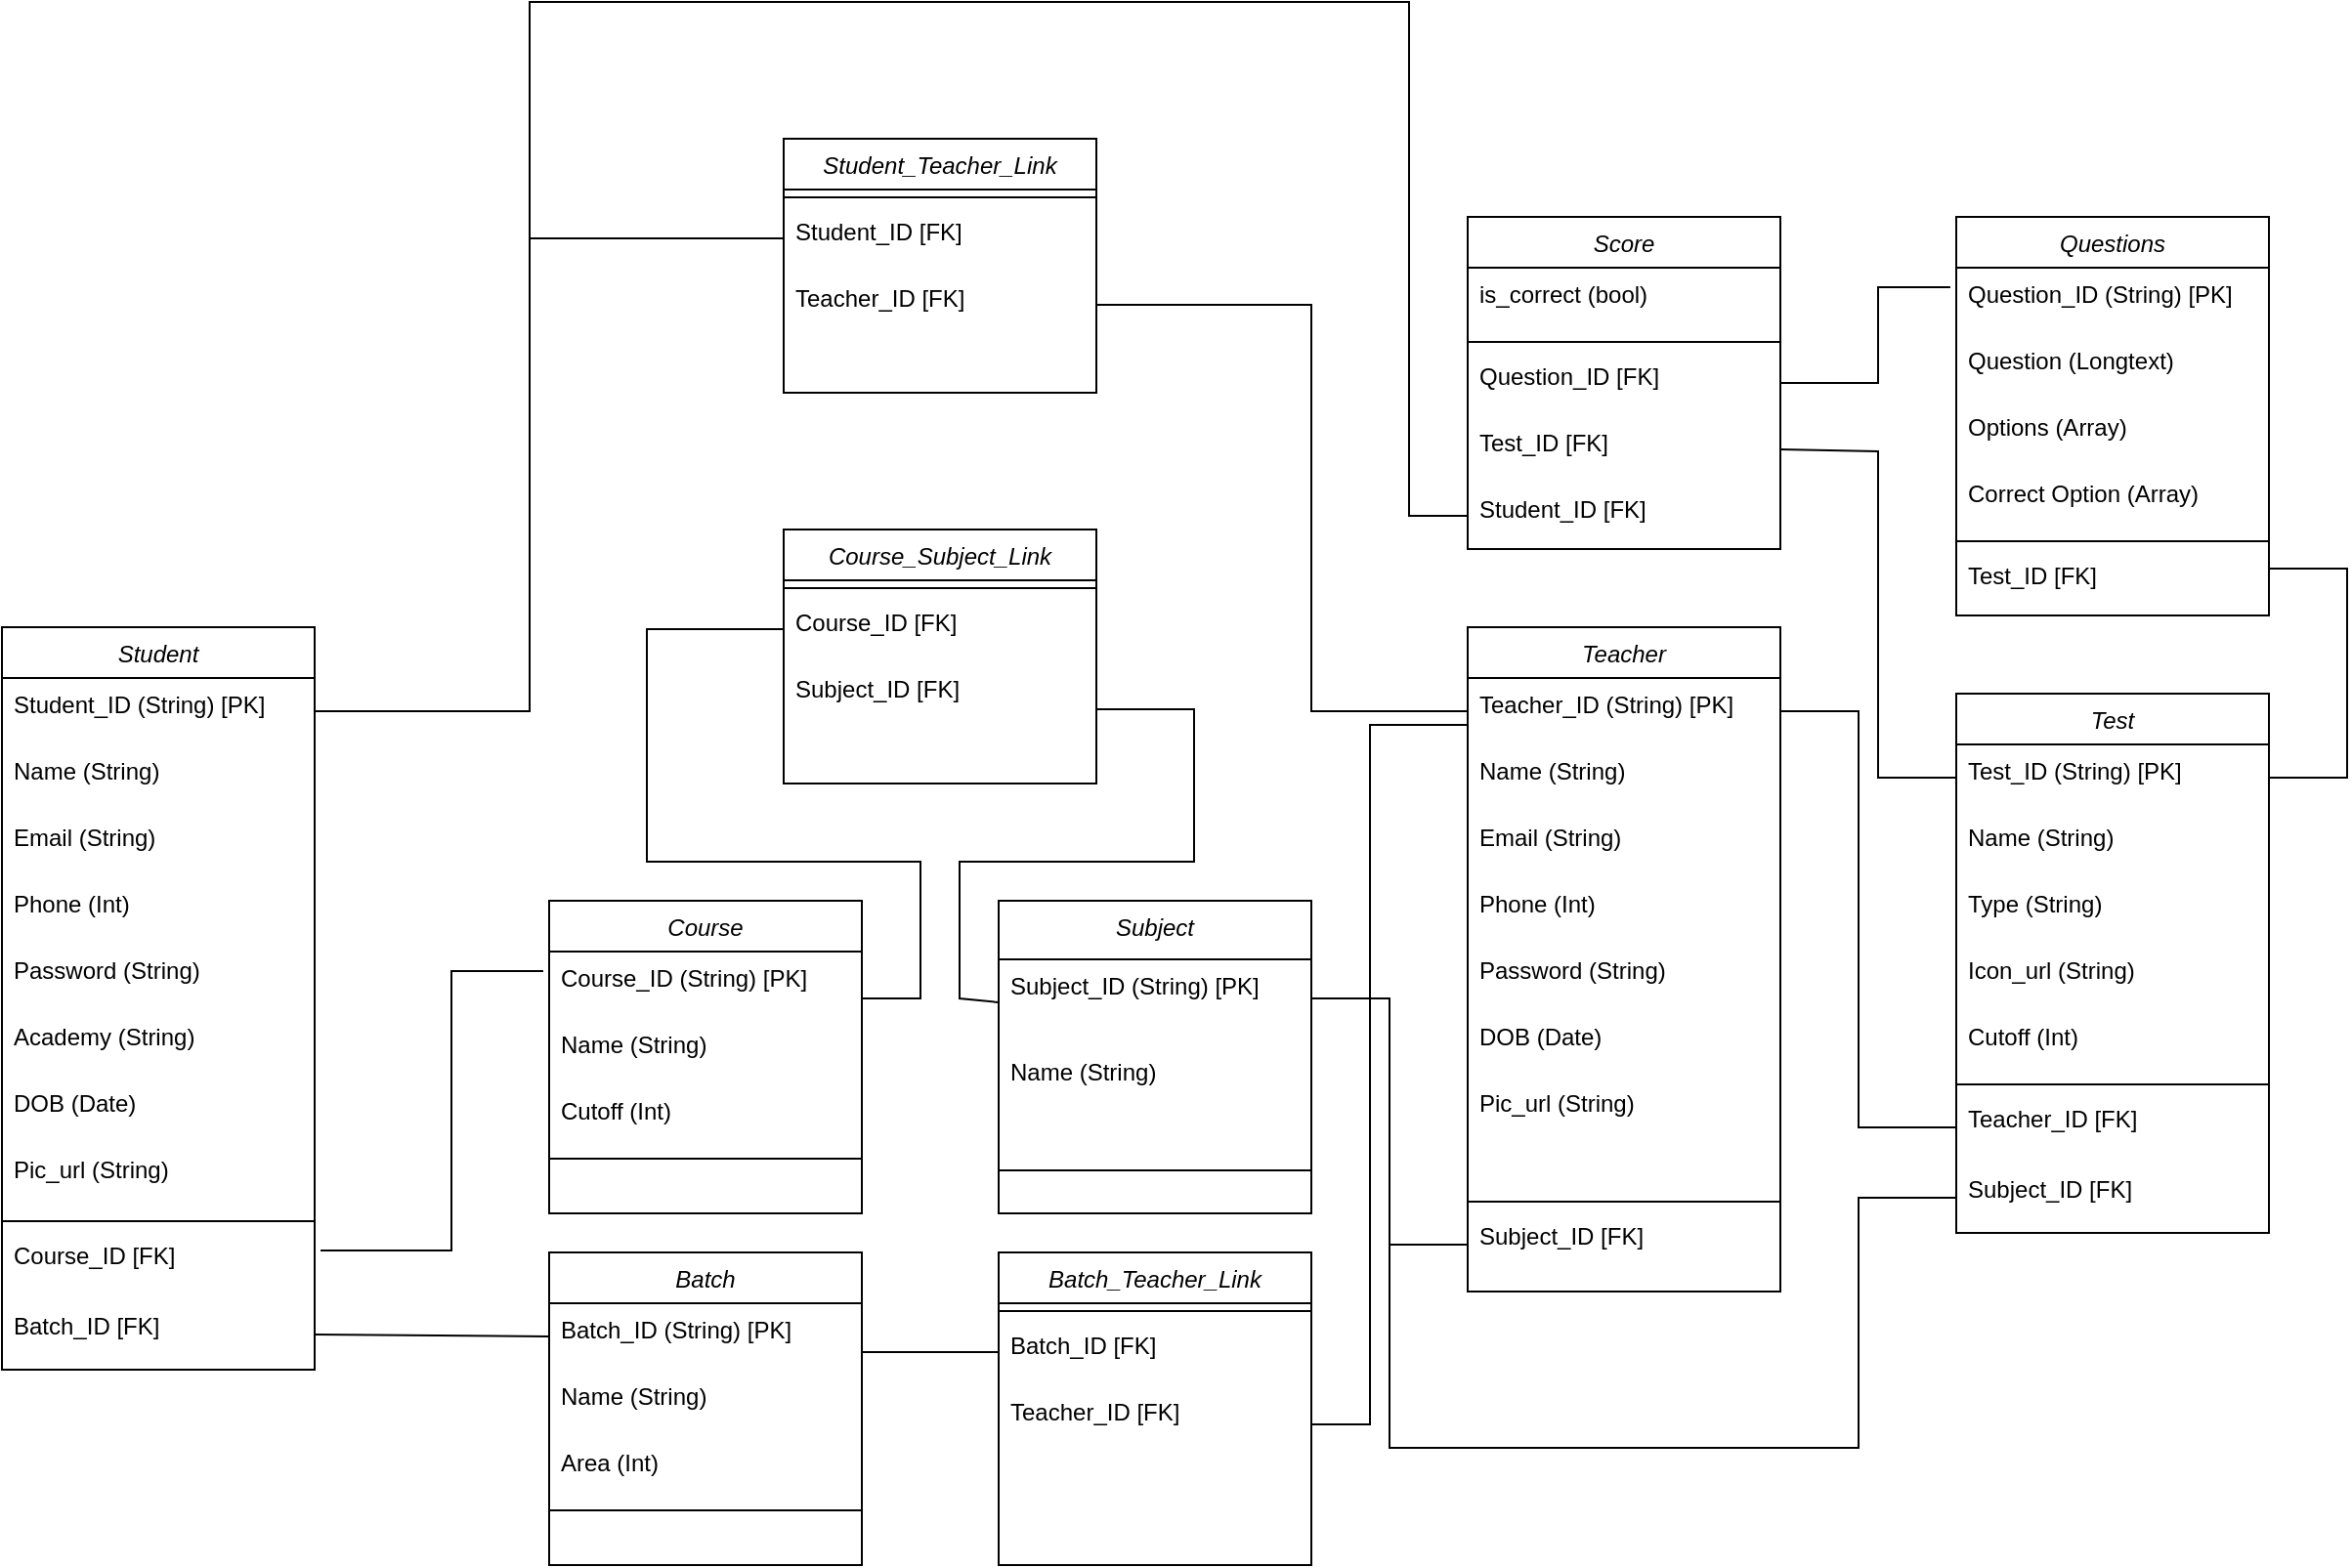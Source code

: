 <mxfile version="21.6.2" type="github">
  <diagram id="C5RBs43oDa-KdzZeNtuy" name="Page-1">
    <mxGraphModel dx="1434" dy="1925" grid="1" gridSize="10" guides="1" tooltips="1" connect="1" arrows="1" fold="1" page="1" pageScale="1" pageWidth="827" pageHeight="1169" math="0" shadow="0">
      <root>
        <mxCell id="WIyWlLk6GJQsqaUBKTNV-0" />
        <mxCell id="WIyWlLk6GJQsqaUBKTNV-1" parent="WIyWlLk6GJQsqaUBKTNV-0" />
        <mxCell id="zkfFHV4jXpPFQw0GAbJ--0" value="Student" style="swimlane;fontStyle=2;align=center;verticalAlign=top;childLayout=stackLayout;horizontal=1;startSize=26;horizontalStack=0;resizeParent=1;resizeLast=0;collapsible=1;marginBottom=0;rounded=0;shadow=0;strokeWidth=1;" parent="WIyWlLk6GJQsqaUBKTNV-1" vertex="1">
          <mxGeometry x="150" y="180" width="160" height="380" as="geometry">
            <mxRectangle x="230" y="140" width="160" height="26" as="alternateBounds" />
          </mxGeometry>
        </mxCell>
        <mxCell id="zkfFHV4jXpPFQw0GAbJ--1" value="Student_ID (String) [PK]" style="text;align=left;verticalAlign=top;spacingLeft=4;spacingRight=4;overflow=hidden;rotatable=0;points=[[0,0.5],[1,0.5]];portConstraint=eastwest;" parent="zkfFHV4jXpPFQw0GAbJ--0" vertex="1">
          <mxGeometry y="26" width="160" height="34" as="geometry" />
        </mxCell>
        <mxCell id="s6YVKnKiuJJ5v3a9nYMT-5" value="Name (String) " style="text;align=left;verticalAlign=top;spacingLeft=4;spacingRight=4;overflow=hidden;rotatable=0;points=[[0,0.5],[1,0.5]];portConstraint=eastwest;" vertex="1" parent="zkfFHV4jXpPFQw0GAbJ--0">
          <mxGeometry y="60" width="160" height="34" as="geometry" />
        </mxCell>
        <mxCell id="s6YVKnKiuJJ5v3a9nYMT-7" value="Email (String) " style="text;align=left;verticalAlign=top;spacingLeft=4;spacingRight=4;overflow=hidden;rotatable=0;points=[[0,0.5],[1,0.5]];portConstraint=eastwest;" vertex="1" parent="zkfFHV4jXpPFQw0GAbJ--0">
          <mxGeometry y="94" width="160" height="34" as="geometry" />
        </mxCell>
        <mxCell id="s6YVKnKiuJJ5v3a9nYMT-9" value="Phone (Int)" style="text;align=left;verticalAlign=top;spacingLeft=4;spacingRight=4;overflow=hidden;rotatable=0;points=[[0,0.5],[1,0.5]];portConstraint=eastwest;" vertex="1" parent="zkfFHV4jXpPFQw0GAbJ--0">
          <mxGeometry y="128" width="160" height="34" as="geometry" />
        </mxCell>
        <mxCell id="s6YVKnKiuJJ5v3a9nYMT-10" value="Password (String)" style="text;align=left;verticalAlign=top;spacingLeft=4;spacingRight=4;overflow=hidden;rotatable=0;points=[[0,0.5],[1,0.5]];portConstraint=eastwest;" vertex="1" parent="zkfFHV4jXpPFQw0GAbJ--0">
          <mxGeometry y="162" width="160" height="34" as="geometry" />
        </mxCell>
        <mxCell id="s6YVKnKiuJJ5v3a9nYMT-8" value="Academy (String) " style="text;align=left;verticalAlign=top;spacingLeft=4;spacingRight=4;overflow=hidden;rotatable=0;points=[[0,0.5],[1,0.5]];portConstraint=eastwest;" vertex="1" parent="zkfFHV4jXpPFQw0GAbJ--0">
          <mxGeometry y="196" width="160" height="34" as="geometry" />
        </mxCell>
        <mxCell id="s6YVKnKiuJJ5v3a9nYMT-6" value="DOB (Date)" style="text;align=left;verticalAlign=top;spacingLeft=4;spacingRight=4;overflow=hidden;rotatable=0;points=[[0,0.5],[1,0.5]];portConstraint=eastwest;" vertex="1" parent="zkfFHV4jXpPFQw0GAbJ--0">
          <mxGeometry y="230" width="160" height="34" as="geometry" />
        </mxCell>
        <mxCell id="s6YVKnKiuJJ5v3a9nYMT-3" value="Pic_url (String) " style="text;align=left;verticalAlign=top;spacingLeft=4;spacingRight=4;overflow=hidden;rotatable=0;points=[[0,0.5],[1,0.5]];portConstraint=eastwest;" vertex="1" parent="zkfFHV4jXpPFQw0GAbJ--0">
          <mxGeometry y="264" width="160" height="36" as="geometry" />
        </mxCell>
        <mxCell id="zkfFHV4jXpPFQw0GAbJ--4" value="" style="line;html=1;strokeWidth=1;align=left;verticalAlign=middle;spacingTop=-1;spacingLeft=3;spacingRight=3;rotatable=0;labelPosition=right;points=[];portConstraint=eastwest;" parent="zkfFHV4jXpPFQw0GAbJ--0" vertex="1">
          <mxGeometry y="300" width="160" height="8" as="geometry" />
        </mxCell>
        <mxCell id="s6YVKnKiuJJ5v3a9nYMT-11" value="Course_ID [FK]" style="text;align=left;verticalAlign=top;spacingLeft=4;spacingRight=4;overflow=hidden;rotatable=0;points=[[0,0.5],[1,0.5]];portConstraint=eastwest;" vertex="1" parent="zkfFHV4jXpPFQw0GAbJ--0">
          <mxGeometry y="308" width="160" height="36" as="geometry" />
        </mxCell>
        <mxCell id="s6YVKnKiuJJ5v3a9nYMT-12" value="Batch_ID [FK]" style="text;align=left;verticalAlign=top;spacingLeft=4;spacingRight=4;overflow=hidden;rotatable=0;points=[[0,0.5],[1,0.5]];portConstraint=eastwest;" vertex="1" parent="zkfFHV4jXpPFQw0GAbJ--0">
          <mxGeometry y="344" width="160" height="36" as="geometry" />
        </mxCell>
        <mxCell id="s6YVKnKiuJJ5v3a9nYMT-13" value="Course" style="swimlane;fontStyle=2;align=center;verticalAlign=top;childLayout=stackLayout;horizontal=1;startSize=26;horizontalStack=0;resizeParent=1;resizeLast=0;collapsible=1;marginBottom=0;rounded=0;shadow=0;strokeWidth=1;" vertex="1" parent="WIyWlLk6GJQsqaUBKTNV-1">
          <mxGeometry x="430" y="320" width="160" height="160" as="geometry">
            <mxRectangle x="230" y="140" width="160" height="26" as="alternateBounds" />
          </mxGeometry>
        </mxCell>
        <mxCell id="s6YVKnKiuJJ5v3a9nYMT-14" value="Course_ID (String) [PK]" style="text;align=left;verticalAlign=top;spacingLeft=4;spacingRight=4;overflow=hidden;rotatable=0;points=[[0,0.5],[1,0.5]];portConstraint=eastwest;" vertex="1" parent="s6YVKnKiuJJ5v3a9nYMT-13">
          <mxGeometry y="26" width="160" height="34" as="geometry" />
        </mxCell>
        <mxCell id="s6YVKnKiuJJ5v3a9nYMT-15" value="Name (String) " style="text;align=left;verticalAlign=top;spacingLeft=4;spacingRight=4;overflow=hidden;rotatable=0;points=[[0,0.5],[1,0.5]];portConstraint=eastwest;" vertex="1" parent="s6YVKnKiuJJ5v3a9nYMT-13">
          <mxGeometry y="60" width="160" height="34" as="geometry" />
        </mxCell>
        <mxCell id="s6YVKnKiuJJ5v3a9nYMT-16" value="Cutoff (Int)" style="text;align=left;verticalAlign=top;spacingLeft=4;spacingRight=4;overflow=hidden;rotatable=0;points=[[0,0.5],[1,0.5]];portConstraint=eastwest;" vertex="1" parent="s6YVKnKiuJJ5v3a9nYMT-13">
          <mxGeometry y="94" width="160" height="34" as="geometry" />
        </mxCell>
        <mxCell id="s6YVKnKiuJJ5v3a9nYMT-22" value="" style="line;html=1;strokeWidth=1;align=left;verticalAlign=middle;spacingTop=-1;spacingLeft=3;spacingRight=3;rotatable=0;labelPosition=right;points=[];portConstraint=eastwest;" vertex="1" parent="s6YVKnKiuJJ5v3a9nYMT-13">
          <mxGeometry y="128" width="160" height="8" as="geometry" />
        </mxCell>
        <mxCell id="s6YVKnKiuJJ5v3a9nYMT-26" value="" style="endArrow=none;html=1;rounded=0;exitX=1.019;exitY=0.306;exitDx=0;exitDy=0;exitPerimeter=0;entryX=-0.019;entryY=0.294;entryDx=0;entryDy=0;entryPerimeter=0;" edge="1" parent="WIyWlLk6GJQsqaUBKTNV-1" source="s6YVKnKiuJJ5v3a9nYMT-11" target="s6YVKnKiuJJ5v3a9nYMT-14">
          <mxGeometry width="50" height="50" relative="1" as="geometry">
            <mxPoint x="520" y="240" as="sourcePoint" />
            <mxPoint x="580" y="190" as="targetPoint" />
            <Array as="points">
              <mxPoint x="380" y="499" />
              <mxPoint x="380" y="356" />
            </Array>
          </mxGeometry>
        </mxCell>
        <mxCell id="s6YVKnKiuJJ5v3a9nYMT-27" value="Batch" style="swimlane;fontStyle=2;align=center;verticalAlign=top;childLayout=stackLayout;horizontal=1;startSize=26;horizontalStack=0;resizeParent=1;resizeLast=0;collapsible=1;marginBottom=0;rounded=0;shadow=0;strokeWidth=1;" vertex="1" parent="WIyWlLk6GJQsqaUBKTNV-1">
          <mxGeometry x="430" y="500" width="160" height="160" as="geometry">
            <mxRectangle x="230" y="140" width="160" height="26" as="alternateBounds" />
          </mxGeometry>
        </mxCell>
        <mxCell id="s6YVKnKiuJJ5v3a9nYMT-28" value="Batch_ID (String) [PK]" style="text;align=left;verticalAlign=top;spacingLeft=4;spacingRight=4;overflow=hidden;rotatable=0;points=[[0,0.5],[1,0.5]];portConstraint=eastwest;" vertex="1" parent="s6YVKnKiuJJ5v3a9nYMT-27">
          <mxGeometry y="26" width="160" height="34" as="geometry" />
        </mxCell>
        <mxCell id="s6YVKnKiuJJ5v3a9nYMT-29" value="Name (String) " style="text;align=left;verticalAlign=top;spacingLeft=4;spacingRight=4;overflow=hidden;rotatable=0;points=[[0,0.5],[1,0.5]];portConstraint=eastwest;" vertex="1" parent="s6YVKnKiuJJ5v3a9nYMT-27">
          <mxGeometry y="60" width="160" height="34" as="geometry" />
        </mxCell>
        <mxCell id="s6YVKnKiuJJ5v3a9nYMT-30" value="Area (Int)" style="text;align=left;verticalAlign=top;spacingLeft=4;spacingRight=4;overflow=hidden;rotatable=0;points=[[0,0.5],[1,0.5]];portConstraint=eastwest;" vertex="1" parent="s6YVKnKiuJJ5v3a9nYMT-27">
          <mxGeometry y="94" width="160" height="34" as="geometry" />
        </mxCell>
        <mxCell id="s6YVKnKiuJJ5v3a9nYMT-31" value="" style="line;html=1;strokeWidth=1;align=left;verticalAlign=middle;spacingTop=-1;spacingLeft=3;spacingRight=3;rotatable=0;labelPosition=right;points=[];portConstraint=eastwest;" vertex="1" parent="s6YVKnKiuJJ5v3a9nYMT-27">
          <mxGeometry y="128" width="160" height="8" as="geometry" />
        </mxCell>
        <mxCell id="s6YVKnKiuJJ5v3a9nYMT-34" value="Subject" style="swimlane;fontStyle=2;align=center;verticalAlign=top;childLayout=stackLayout;horizontal=1;startSize=30;horizontalStack=0;resizeParent=1;resizeLast=0;collapsible=1;marginBottom=0;rounded=0;shadow=0;strokeWidth=1;" vertex="1" parent="WIyWlLk6GJQsqaUBKTNV-1">
          <mxGeometry x="660" y="320" width="160" height="160" as="geometry">
            <mxRectangle x="230" y="140" width="160" height="26" as="alternateBounds" />
          </mxGeometry>
        </mxCell>
        <mxCell id="s6YVKnKiuJJ5v3a9nYMT-35" value="Subject_ID (String) [PK]" style="text;align=left;verticalAlign=top;spacingLeft=4;spacingRight=4;overflow=hidden;rotatable=0;points=[[0,0.5],[1,0.5]];portConstraint=eastwest;" vertex="1" parent="s6YVKnKiuJJ5v3a9nYMT-34">
          <mxGeometry y="30" width="160" height="44" as="geometry" />
        </mxCell>
        <mxCell id="s6YVKnKiuJJ5v3a9nYMT-36" value="Name (String) " style="text;align=left;verticalAlign=top;spacingLeft=4;spacingRight=4;overflow=hidden;rotatable=0;points=[[0,0.5],[1,0.5]];portConstraint=eastwest;" vertex="1" parent="s6YVKnKiuJJ5v3a9nYMT-34">
          <mxGeometry y="74" width="160" height="60" as="geometry" />
        </mxCell>
        <mxCell id="s6YVKnKiuJJ5v3a9nYMT-38" value="" style="line;html=1;strokeWidth=1;align=left;verticalAlign=middle;spacingTop=-1;spacingLeft=3;spacingRight=3;rotatable=0;labelPosition=right;points=[];portConstraint=eastwest;" vertex="1" parent="s6YVKnKiuJJ5v3a9nYMT-34">
          <mxGeometry y="134" width="160" height="8" as="geometry" />
        </mxCell>
        <mxCell id="s6YVKnKiuJJ5v3a9nYMT-42" value="Course_Subject_Link" style="swimlane;fontStyle=2;align=center;verticalAlign=top;childLayout=stackLayout;horizontal=1;startSize=26;horizontalStack=0;resizeParent=1;resizeLast=0;collapsible=1;marginBottom=0;rounded=0;shadow=0;strokeWidth=1;" vertex="1" parent="WIyWlLk6GJQsqaUBKTNV-1">
          <mxGeometry x="550" y="130" width="160" height="130" as="geometry">
            <mxRectangle x="230" y="140" width="160" height="26" as="alternateBounds" />
          </mxGeometry>
        </mxCell>
        <mxCell id="s6YVKnKiuJJ5v3a9nYMT-46" value="" style="line;html=1;strokeWidth=1;align=left;verticalAlign=middle;spacingTop=-1;spacingLeft=3;spacingRight=3;rotatable=0;labelPosition=right;points=[];portConstraint=eastwest;" vertex="1" parent="s6YVKnKiuJJ5v3a9nYMT-42">
          <mxGeometry y="26" width="160" height="8" as="geometry" />
        </mxCell>
        <mxCell id="s6YVKnKiuJJ5v3a9nYMT-43" value="Course_ID [FK]" style="text;align=left;verticalAlign=top;spacingLeft=4;spacingRight=4;overflow=hidden;rotatable=0;points=[[0,0.5],[1,0.5]];portConstraint=eastwest;" vertex="1" parent="s6YVKnKiuJJ5v3a9nYMT-42">
          <mxGeometry y="34" width="160" height="34" as="geometry" />
        </mxCell>
        <mxCell id="s6YVKnKiuJJ5v3a9nYMT-44" value="Subject_ID [FK]&#xa; " style="text;align=left;verticalAlign=top;spacingLeft=4;spacingRight=4;overflow=hidden;rotatable=0;points=[[0,0.5],[1,0.5]];portConstraint=eastwest;" vertex="1" parent="s6YVKnKiuJJ5v3a9nYMT-42">
          <mxGeometry y="68" width="160" height="34" as="geometry" />
        </mxCell>
        <mxCell id="s6YVKnKiuJJ5v3a9nYMT-47" value="" style="endArrow=none;html=1;rounded=0;exitX=1;exitY=0.706;exitDx=0;exitDy=0;exitPerimeter=0;entryX=0;entryY=0.5;entryDx=0;entryDy=0;" edge="1" parent="WIyWlLk6GJQsqaUBKTNV-1" source="s6YVKnKiuJJ5v3a9nYMT-14" target="s6YVKnKiuJJ5v3a9nYMT-43">
          <mxGeometry width="50" height="50" relative="1" as="geometry">
            <mxPoint x="600" y="383" as="sourcePoint" />
            <mxPoint x="470" y="190" as="targetPoint" />
            <Array as="points">
              <mxPoint x="620" y="370" />
              <mxPoint x="620" y="300" />
              <mxPoint x="480" y="300" />
              <mxPoint x="480" y="181" />
            </Array>
          </mxGeometry>
        </mxCell>
        <mxCell id="s6YVKnKiuJJ5v3a9nYMT-48" value="" style="endArrow=none;html=1;rounded=0;exitX=1;exitY=0.706;exitDx=0;exitDy=0;exitPerimeter=0;entryX=0;entryY=0.5;entryDx=0;entryDy=0;" edge="1" parent="WIyWlLk6GJQsqaUBKTNV-1" source="s6YVKnKiuJJ5v3a9nYMT-44" target="s6YVKnKiuJJ5v3a9nYMT-35">
          <mxGeometry width="50" height="50" relative="1" as="geometry">
            <mxPoint x="595" y="430" as="sourcePoint" />
            <mxPoint x="640" y="378" as="targetPoint" />
            <Array as="points">
              <mxPoint x="760" y="222" />
              <mxPoint x="760" y="300" />
              <mxPoint x="640" y="300" />
              <mxPoint x="640" y="370" />
            </Array>
          </mxGeometry>
        </mxCell>
        <mxCell id="s6YVKnKiuJJ5v3a9nYMT-49" value="Teacher" style="swimlane;fontStyle=2;align=center;verticalAlign=top;childLayout=stackLayout;horizontal=1;startSize=26;horizontalStack=0;resizeParent=1;resizeLast=0;collapsible=1;marginBottom=0;rounded=0;shadow=0;strokeWidth=1;" vertex="1" parent="WIyWlLk6GJQsqaUBKTNV-1">
          <mxGeometry x="900" y="180" width="160" height="340" as="geometry">
            <mxRectangle x="230" y="140" width="160" height="26" as="alternateBounds" />
          </mxGeometry>
        </mxCell>
        <mxCell id="s6YVKnKiuJJ5v3a9nYMT-50" value="Teacher_ID (String) [PK]" style="text;align=left;verticalAlign=top;spacingLeft=4;spacingRight=4;overflow=hidden;rotatable=0;points=[[0,0.5],[1,0.5]];portConstraint=eastwest;" vertex="1" parent="s6YVKnKiuJJ5v3a9nYMT-49">
          <mxGeometry y="26" width="160" height="34" as="geometry" />
        </mxCell>
        <mxCell id="s6YVKnKiuJJ5v3a9nYMT-51" value="Name (String) " style="text;align=left;verticalAlign=top;spacingLeft=4;spacingRight=4;overflow=hidden;rotatable=0;points=[[0,0.5],[1,0.5]];portConstraint=eastwest;" vertex="1" parent="s6YVKnKiuJJ5v3a9nYMT-49">
          <mxGeometry y="60" width="160" height="34" as="geometry" />
        </mxCell>
        <mxCell id="s6YVKnKiuJJ5v3a9nYMT-52" value="Email (String) " style="text;align=left;verticalAlign=top;spacingLeft=4;spacingRight=4;overflow=hidden;rotatable=0;points=[[0,0.5],[1,0.5]];portConstraint=eastwest;" vertex="1" parent="s6YVKnKiuJJ5v3a9nYMT-49">
          <mxGeometry y="94" width="160" height="34" as="geometry" />
        </mxCell>
        <mxCell id="s6YVKnKiuJJ5v3a9nYMT-53" value="Phone (Int)" style="text;align=left;verticalAlign=top;spacingLeft=4;spacingRight=4;overflow=hidden;rotatable=0;points=[[0,0.5],[1,0.5]];portConstraint=eastwest;" vertex="1" parent="s6YVKnKiuJJ5v3a9nYMT-49">
          <mxGeometry y="128" width="160" height="34" as="geometry" />
        </mxCell>
        <mxCell id="s6YVKnKiuJJ5v3a9nYMT-54" value="Password (String)" style="text;align=left;verticalAlign=top;spacingLeft=4;spacingRight=4;overflow=hidden;rotatable=0;points=[[0,0.5],[1,0.5]];portConstraint=eastwest;" vertex="1" parent="s6YVKnKiuJJ5v3a9nYMT-49">
          <mxGeometry y="162" width="160" height="34" as="geometry" />
        </mxCell>
        <mxCell id="s6YVKnKiuJJ5v3a9nYMT-56" value="DOB (Date)" style="text;align=left;verticalAlign=top;spacingLeft=4;spacingRight=4;overflow=hidden;rotatable=0;points=[[0,0.5],[1,0.5]];portConstraint=eastwest;" vertex="1" parent="s6YVKnKiuJJ5v3a9nYMT-49">
          <mxGeometry y="196" width="160" height="34" as="geometry" />
        </mxCell>
        <mxCell id="s6YVKnKiuJJ5v3a9nYMT-57" value="Pic_url (String) " style="text;align=left;verticalAlign=top;spacingLeft=4;spacingRight=4;overflow=hidden;rotatable=0;points=[[0,0.5],[1,0.5]];portConstraint=eastwest;" vertex="1" parent="s6YVKnKiuJJ5v3a9nYMT-49">
          <mxGeometry y="230" width="160" height="60" as="geometry" />
        </mxCell>
        <mxCell id="s6YVKnKiuJJ5v3a9nYMT-58" value="" style="line;html=1;strokeWidth=1;align=left;verticalAlign=middle;spacingTop=-1;spacingLeft=3;spacingRight=3;rotatable=0;labelPosition=right;points=[];portConstraint=eastwest;" vertex="1" parent="s6YVKnKiuJJ5v3a9nYMT-49">
          <mxGeometry y="290" width="160" height="8" as="geometry" />
        </mxCell>
        <mxCell id="s6YVKnKiuJJ5v3a9nYMT-59" value="Subject_ID [FK]" style="text;align=left;verticalAlign=top;spacingLeft=4;spacingRight=4;overflow=hidden;rotatable=0;points=[[0,0.5],[1,0.5]];portConstraint=eastwest;" vertex="1" parent="s6YVKnKiuJJ5v3a9nYMT-49">
          <mxGeometry y="298" width="160" height="36" as="geometry" />
        </mxCell>
        <mxCell id="s6YVKnKiuJJ5v3a9nYMT-62" value="" style="endArrow=none;html=1;rounded=0;exitX=1;exitY=0.5;exitDx=0;exitDy=0;entryX=0;entryY=0.5;entryDx=0;entryDy=0;" edge="1" parent="WIyWlLk6GJQsqaUBKTNV-1" target="s6YVKnKiuJJ5v3a9nYMT-59">
          <mxGeometry width="50" height="50" relative="1" as="geometry">
            <mxPoint x="820" y="370" as="sourcePoint" />
            <mxPoint x="940" y="401" as="targetPoint" />
            <Array as="points">
              <mxPoint x="860" y="370" />
              <mxPoint x="860" y="496" />
            </Array>
          </mxGeometry>
        </mxCell>
        <mxCell id="s6YVKnKiuJJ5v3a9nYMT-63" value="Student_Teacher_Link" style="swimlane;fontStyle=2;align=center;verticalAlign=top;childLayout=stackLayout;horizontal=1;startSize=26;horizontalStack=0;resizeParent=1;resizeLast=0;collapsible=1;marginBottom=0;rounded=0;shadow=0;strokeWidth=1;" vertex="1" parent="WIyWlLk6GJQsqaUBKTNV-1">
          <mxGeometry x="550" y="-70" width="160" height="130" as="geometry">
            <mxRectangle x="230" y="140" width="160" height="26" as="alternateBounds" />
          </mxGeometry>
        </mxCell>
        <mxCell id="s6YVKnKiuJJ5v3a9nYMT-66" value="" style="line;html=1;strokeWidth=1;align=left;verticalAlign=middle;spacingTop=-1;spacingLeft=3;spacingRight=3;rotatable=0;labelPosition=right;points=[];portConstraint=eastwest;" vertex="1" parent="s6YVKnKiuJJ5v3a9nYMT-63">
          <mxGeometry y="26" width="160" height="8" as="geometry" />
        </mxCell>
        <mxCell id="s6YVKnKiuJJ5v3a9nYMT-64" value="Student_ID [FK]" style="text;align=left;verticalAlign=top;spacingLeft=4;spacingRight=4;overflow=hidden;rotatable=0;points=[[0,0.5],[1,0.5]];portConstraint=eastwest;" vertex="1" parent="s6YVKnKiuJJ5v3a9nYMT-63">
          <mxGeometry y="34" width="160" height="34" as="geometry" />
        </mxCell>
        <mxCell id="s6YVKnKiuJJ5v3a9nYMT-65" value="Teacher_ID [FK]&#xa; " style="text;align=left;verticalAlign=top;spacingLeft=4;spacingRight=4;overflow=hidden;rotatable=0;points=[[0,0.5],[1,0.5]];portConstraint=eastwest;" vertex="1" parent="s6YVKnKiuJJ5v3a9nYMT-63">
          <mxGeometry y="68" width="160" height="34" as="geometry" />
        </mxCell>
        <mxCell id="s6YVKnKiuJJ5v3a9nYMT-67" value="" style="endArrow=none;html=1;rounded=0;exitX=1.019;exitY=0.306;exitDx=0;exitDy=0;exitPerimeter=0;entryX=0;entryY=0.5;entryDx=0;entryDy=0;" edge="1" parent="WIyWlLk6GJQsqaUBKTNV-1" target="s6YVKnKiuJJ5v3a9nYMT-64">
          <mxGeometry width="50" height="50" relative="1" as="geometry">
            <mxPoint x="310" y="223" as="sourcePoint" />
            <mxPoint x="424" y="90" as="targetPoint" />
            <Array as="points">
              <mxPoint x="420" y="223" />
              <mxPoint x="420" y="-19" />
            </Array>
          </mxGeometry>
        </mxCell>
        <mxCell id="s6YVKnKiuJJ5v3a9nYMT-68" value="" style="endArrow=none;html=1;rounded=0;exitX=1;exitY=0.5;exitDx=0;exitDy=0;entryX=0;entryY=0.5;entryDx=0;entryDy=0;" edge="1" parent="WIyWlLk6GJQsqaUBKTNV-1" source="s6YVKnKiuJJ5v3a9nYMT-65" target="s6YVKnKiuJJ5v3a9nYMT-50">
          <mxGeometry width="50" height="50" relative="1" as="geometry">
            <mxPoint x="710" y="-27" as="sourcePoint" />
            <mxPoint x="824" y="-160" as="targetPoint" />
            <Array as="points">
              <mxPoint x="820" y="15" />
              <mxPoint x="820" y="223" />
            </Array>
          </mxGeometry>
        </mxCell>
        <mxCell id="s6YVKnKiuJJ5v3a9nYMT-69" value="Test" style="swimlane;fontStyle=2;align=center;verticalAlign=top;childLayout=stackLayout;horizontal=1;startSize=26;horizontalStack=0;resizeParent=1;resizeLast=0;collapsible=1;marginBottom=0;rounded=0;shadow=0;strokeWidth=1;" vertex="1" parent="WIyWlLk6GJQsqaUBKTNV-1">
          <mxGeometry x="1150" y="214" width="160" height="276" as="geometry">
            <mxRectangle x="230" y="140" width="160" height="26" as="alternateBounds" />
          </mxGeometry>
        </mxCell>
        <mxCell id="s6YVKnKiuJJ5v3a9nYMT-70" value="Test_ID (String) [PK]" style="text;align=left;verticalAlign=top;spacingLeft=4;spacingRight=4;overflow=hidden;rotatable=0;points=[[0,0.5],[1,0.5]];portConstraint=eastwest;" vertex="1" parent="s6YVKnKiuJJ5v3a9nYMT-69">
          <mxGeometry y="26" width="160" height="34" as="geometry" />
        </mxCell>
        <mxCell id="s6YVKnKiuJJ5v3a9nYMT-71" value="Name (String) " style="text;align=left;verticalAlign=top;spacingLeft=4;spacingRight=4;overflow=hidden;rotatable=0;points=[[0,0.5],[1,0.5]];portConstraint=eastwest;" vertex="1" parent="s6YVKnKiuJJ5v3a9nYMT-69">
          <mxGeometry y="60" width="160" height="34" as="geometry" />
        </mxCell>
        <mxCell id="s6YVKnKiuJJ5v3a9nYMT-72" value="Type (String) " style="text;align=left;verticalAlign=top;spacingLeft=4;spacingRight=4;overflow=hidden;rotatable=0;points=[[0,0.5],[1,0.5]];portConstraint=eastwest;" vertex="1" parent="s6YVKnKiuJJ5v3a9nYMT-69">
          <mxGeometry y="94" width="160" height="34" as="geometry" />
        </mxCell>
        <mxCell id="s6YVKnKiuJJ5v3a9nYMT-73" value="Icon_url (String)" style="text;align=left;verticalAlign=top;spacingLeft=4;spacingRight=4;overflow=hidden;rotatable=0;points=[[0,0.5],[1,0.5]];portConstraint=eastwest;" vertex="1" parent="s6YVKnKiuJJ5v3a9nYMT-69">
          <mxGeometry y="128" width="160" height="34" as="geometry" />
        </mxCell>
        <mxCell id="s6YVKnKiuJJ5v3a9nYMT-74" value="Cutoff (Int)" style="text;align=left;verticalAlign=top;spacingLeft=4;spacingRight=4;overflow=hidden;rotatable=0;points=[[0,0.5],[1,0.5]];portConstraint=eastwest;" vertex="1" parent="s6YVKnKiuJJ5v3a9nYMT-69">
          <mxGeometry y="162" width="160" height="34" as="geometry" />
        </mxCell>
        <mxCell id="s6YVKnKiuJJ5v3a9nYMT-77" value="" style="line;html=1;strokeWidth=1;align=left;verticalAlign=middle;spacingTop=-1;spacingLeft=3;spacingRight=3;rotatable=0;labelPosition=right;points=[];portConstraint=eastwest;" vertex="1" parent="s6YVKnKiuJJ5v3a9nYMT-69">
          <mxGeometry y="196" width="160" height="8" as="geometry" />
        </mxCell>
        <mxCell id="s6YVKnKiuJJ5v3a9nYMT-78" value="Teacher_ID [FK]" style="text;align=left;verticalAlign=top;spacingLeft=4;spacingRight=4;overflow=hidden;rotatable=0;points=[[0,0.5],[1,0.5]];portConstraint=eastwest;" vertex="1" parent="s6YVKnKiuJJ5v3a9nYMT-69">
          <mxGeometry y="204" width="160" height="36" as="geometry" />
        </mxCell>
        <mxCell id="s6YVKnKiuJJ5v3a9nYMT-79" value="Subject_ID [FK]" style="text;align=left;verticalAlign=top;spacingLeft=4;spacingRight=4;overflow=hidden;rotatable=0;points=[[0,0.5],[1,0.5]];portConstraint=eastwest;" vertex="1" parent="s6YVKnKiuJJ5v3a9nYMT-69">
          <mxGeometry y="240" width="160" height="36" as="geometry" />
        </mxCell>
        <mxCell id="s6YVKnKiuJJ5v3a9nYMT-80" value="" style="endArrow=none;html=1;rounded=0;entryX=0;entryY=0.5;entryDx=0;entryDy=0;" edge="1" parent="WIyWlLk6GJQsqaUBKTNV-1" target="s6YVKnKiuJJ5v3a9nYMT-79">
          <mxGeometry width="50" height="50" relative="1" as="geometry">
            <mxPoint x="820" y="370" as="sourcePoint" />
            <mxPoint x="1250" y="460" as="targetPoint" />
            <Array as="points">
              <mxPoint x="860" y="370" />
              <mxPoint x="860" y="600" />
              <mxPoint x="1100" y="600" />
              <mxPoint x="1100" y="472" />
            </Array>
          </mxGeometry>
        </mxCell>
        <mxCell id="s6YVKnKiuJJ5v3a9nYMT-81" value="" style="endArrow=none;html=1;rounded=0;entryX=0;entryY=0.5;entryDx=0;entryDy=0;exitX=1;exitY=0.5;exitDx=0;exitDy=0;" edge="1" parent="WIyWlLk6GJQsqaUBKTNV-1" source="s6YVKnKiuJJ5v3a9nYMT-50" target="s6YVKnKiuJJ5v3a9nYMT-78">
          <mxGeometry width="50" height="50" relative="1" as="geometry">
            <mxPoint x="1080" y="220" as="sourcePoint" />
            <mxPoint x="1150" y="200" as="targetPoint" />
            <Array as="points">
              <mxPoint x="1100" y="223" />
              <mxPoint x="1100" y="436" />
            </Array>
          </mxGeometry>
        </mxCell>
        <mxCell id="s6YVKnKiuJJ5v3a9nYMT-83" value="Questions" style="swimlane;fontStyle=2;align=center;verticalAlign=top;childLayout=stackLayout;horizontal=1;startSize=26;horizontalStack=0;resizeParent=1;resizeLast=0;collapsible=1;marginBottom=0;rounded=0;shadow=0;strokeWidth=1;" vertex="1" parent="WIyWlLk6GJQsqaUBKTNV-1">
          <mxGeometry x="1150" y="-30" width="160" height="204" as="geometry">
            <mxRectangle x="230" y="140" width="160" height="26" as="alternateBounds" />
          </mxGeometry>
        </mxCell>
        <mxCell id="s6YVKnKiuJJ5v3a9nYMT-84" value="Question_ID (String) [PK]" style="text;align=left;verticalAlign=top;spacingLeft=4;spacingRight=4;overflow=hidden;rotatable=0;points=[[0,0.5],[1,0.5]];portConstraint=eastwest;" vertex="1" parent="s6YVKnKiuJJ5v3a9nYMT-83">
          <mxGeometry y="26" width="160" height="34" as="geometry" />
        </mxCell>
        <mxCell id="s6YVKnKiuJJ5v3a9nYMT-85" value="Question (Longtext) " style="text;align=left;verticalAlign=top;spacingLeft=4;spacingRight=4;overflow=hidden;rotatable=0;points=[[0,0.5],[1,0.5]];portConstraint=eastwest;" vertex="1" parent="s6YVKnKiuJJ5v3a9nYMT-83">
          <mxGeometry y="60" width="160" height="34" as="geometry" />
        </mxCell>
        <mxCell id="s6YVKnKiuJJ5v3a9nYMT-89" value="Options (Array)" style="text;align=left;verticalAlign=top;spacingLeft=4;spacingRight=4;overflow=hidden;rotatable=0;points=[[0,0.5],[1,0.5]];portConstraint=eastwest;" vertex="1" parent="s6YVKnKiuJJ5v3a9nYMT-83">
          <mxGeometry y="94" width="160" height="34" as="geometry" />
        </mxCell>
        <mxCell id="s6YVKnKiuJJ5v3a9nYMT-88" value="Correct Option (Array)" style="text;align=left;verticalAlign=top;spacingLeft=4;spacingRight=4;overflow=hidden;rotatable=0;points=[[0,0.5],[1,0.5]];portConstraint=eastwest;" vertex="1" parent="s6YVKnKiuJJ5v3a9nYMT-83">
          <mxGeometry y="128" width="160" height="34" as="geometry" />
        </mxCell>
        <mxCell id="s6YVKnKiuJJ5v3a9nYMT-87" value="" style="line;html=1;strokeWidth=1;align=left;verticalAlign=middle;spacingTop=-1;spacingLeft=3;spacingRight=3;rotatable=0;labelPosition=right;points=[];portConstraint=eastwest;" vertex="1" parent="s6YVKnKiuJJ5v3a9nYMT-83">
          <mxGeometry y="162" width="160" height="8" as="geometry" />
        </mxCell>
        <mxCell id="s6YVKnKiuJJ5v3a9nYMT-86" value="Test_ID [FK]" style="text;align=left;verticalAlign=top;spacingLeft=4;spacingRight=4;overflow=hidden;rotatable=0;points=[[0,0.5],[1,0.5]];portConstraint=eastwest;" vertex="1" parent="s6YVKnKiuJJ5v3a9nYMT-83">
          <mxGeometry y="170" width="160" height="34" as="geometry" />
        </mxCell>
        <mxCell id="s6YVKnKiuJJ5v3a9nYMT-90" value="" style="endArrow=none;html=1;rounded=0;entryX=1;entryY=0.5;entryDx=0;entryDy=0;exitX=1;exitY=0.5;exitDx=0;exitDy=0;" edge="1" parent="WIyWlLk6GJQsqaUBKTNV-1" target="s6YVKnKiuJJ5v3a9nYMT-70">
          <mxGeometry width="50" height="50" relative="1" as="geometry">
            <mxPoint x="1310" y="150" as="sourcePoint" />
            <mxPoint x="1400" y="363" as="targetPoint" />
            <Array as="points">
              <mxPoint x="1350" y="150" />
              <mxPoint x="1350" y="257" />
            </Array>
          </mxGeometry>
        </mxCell>
        <mxCell id="s6YVKnKiuJJ5v3a9nYMT-91" value="Score" style="swimlane;fontStyle=2;align=center;verticalAlign=top;childLayout=stackLayout;horizontal=1;startSize=26;horizontalStack=0;resizeParent=1;resizeLast=0;collapsible=1;marginBottom=0;rounded=0;shadow=0;strokeWidth=1;" vertex="1" parent="WIyWlLk6GJQsqaUBKTNV-1">
          <mxGeometry x="900" y="-30" width="160" height="170" as="geometry">
            <mxRectangle x="230" y="140" width="160" height="26" as="alternateBounds" />
          </mxGeometry>
        </mxCell>
        <mxCell id="s6YVKnKiuJJ5v3a9nYMT-92" value="is_correct (bool)" style="text;align=left;verticalAlign=top;spacingLeft=4;spacingRight=4;overflow=hidden;rotatable=0;points=[[0,0.5],[1,0.5]];portConstraint=eastwest;" vertex="1" parent="s6YVKnKiuJJ5v3a9nYMT-91">
          <mxGeometry y="26" width="160" height="34" as="geometry" />
        </mxCell>
        <mxCell id="s6YVKnKiuJJ5v3a9nYMT-96" value="" style="line;html=1;strokeWidth=1;align=left;verticalAlign=middle;spacingTop=-1;spacingLeft=3;spacingRight=3;rotatable=0;labelPosition=right;points=[];portConstraint=eastwest;" vertex="1" parent="s6YVKnKiuJJ5v3a9nYMT-91">
          <mxGeometry y="60" width="160" height="8" as="geometry" />
        </mxCell>
        <mxCell id="s6YVKnKiuJJ5v3a9nYMT-93" value="Question_ID [FK]" style="text;align=left;verticalAlign=top;spacingLeft=4;spacingRight=4;overflow=hidden;rotatable=0;points=[[0,0.5],[1,0.5]];portConstraint=eastwest;" vertex="1" parent="s6YVKnKiuJJ5v3a9nYMT-91">
          <mxGeometry y="68" width="160" height="34" as="geometry" />
        </mxCell>
        <mxCell id="s6YVKnKiuJJ5v3a9nYMT-97" value="Test_ID [FK]" style="text;align=left;verticalAlign=top;spacingLeft=4;spacingRight=4;overflow=hidden;rotatable=0;points=[[0,0.5],[1,0.5]];portConstraint=eastwest;" vertex="1" parent="s6YVKnKiuJJ5v3a9nYMT-91">
          <mxGeometry y="102" width="160" height="34" as="geometry" />
        </mxCell>
        <mxCell id="s6YVKnKiuJJ5v3a9nYMT-94" value="Student_ID [FK]" style="text;align=left;verticalAlign=top;spacingLeft=4;spacingRight=4;overflow=hidden;rotatable=0;points=[[0,0.5],[1,0.5]];portConstraint=eastwest;" vertex="1" parent="s6YVKnKiuJJ5v3a9nYMT-91">
          <mxGeometry y="136" width="160" height="34" as="geometry" />
        </mxCell>
        <mxCell id="s6YVKnKiuJJ5v3a9nYMT-99" value="Batch_Teacher_Link" style="swimlane;fontStyle=2;align=center;verticalAlign=top;childLayout=stackLayout;horizontal=1;startSize=26;horizontalStack=0;resizeParent=1;resizeLast=0;collapsible=1;marginBottom=0;rounded=0;shadow=0;strokeWidth=1;" vertex="1" parent="WIyWlLk6GJQsqaUBKTNV-1">
          <mxGeometry x="660" y="500" width="160" height="160" as="geometry">
            <mxRectangle x="230" y="140" width="160" height="26" as="alternateBounds" />
          </mxGeometry>
        </mxCell>
        <mxCell id="s6YVKnKiuJJ5v3a9nYMT-103" value="" style="line;html=1;strokeWidth=1;align=left;verticalAlign=middle;spacingTop=-1;spacingLeft=3;spacingRight=3;rotatable=0;labelPosition=right;points=[];portConstraint=eastwest;" vertex="1" parent="s6YVKnKiuJJ5v3a9nYMT-99">
          <mxGeometry y="26" width="160" height="8" as="geometry" />
        </mxCell>
        <mxCell id="s6YVKnKiuJJ5v3a9nYMT-100" value="Batch_ID [FK]" style="text;align=left;verticalAlign=top;spacingLeft=4;spacingRight=4;overflow=hidden;rotatable=0;points=[[0,0.5],[1,0.5]];portConstraint=eastwest;" vertex="1" parent="s6YVKnKiuJJ5v3a9nYMT-99">
          <mxGeometry y="34" width="160" height="34" as="geometry" />
        </mxCell>
        <mxCell id="s6YVKnKiuJJ5v3a9nYMT-101" value="Teacher_ID [FK]" style="text;align=left;verticalAlign=top;spacingLeft=4;spacingRight=4;overflow=hidden;rotatable=0;points=[[0,0.5],[1,0.5]];portConstraint=eastwest;" vertex="1" parent="s6YVKnKiuJJ5v3a9nYMT-99">
          <mxGeometry y="68" width="160" height="70" as="geometry" />
        </mxCell>
        <mxCell id="s6YVKnKiuJJ5v3a9nYMT-105" value="" style="endArrow=none;html=1;rounded=0;entryX=0;entryY=0.5;entryDx=0;entryDy=0;exitX=1;exitY=0.5;exitDx=0;exitDy=0;" edge="1" parent="WIyWlLk6GJQsqaUBKTNV-1" source="s6YVKnKiuJJ5v3a9nYMT-12" target="s6YVKnKiuJJ5v3a9nYMT-28">
          <mxGeometry width="50" height="50" relative="1" as="geometry">
            <mxPoint x="310" y="540" as="sourcePoint" />
            <mxPoint x="360" y="490" as="targetPoint" />
          </mxGeometry>
        </mxCell>
        <mxCell id="s6YVKnKiuJJ5v3a9nYMT-106" value="" style="endArrow=none;html=1;rounded=0;entryX=0;entryY=0.5;entryDx=0;entryDy=0;exitX=1;exitY=0.735;exitDx=0;exitDy=0;exitPerimeter=0;" edge="1" parent="WIyWlLk6GJQsqaUBKTNV-1" source="s6YVKnKiuJJ5v3a9nYMT-28" target="s6YVKnKiuJJ5v3a9nYMT-100">
          <mxGeometry width="50" height="50" relative="1" as="geometry">
            <mxPoint x="600" y="550" as="sourcePoint" />
            <mxPoint x="720" y="551" as="targetPoint" />
          </mxGeometry>
        </mxCell>
        <mxCell id="s6YVKnKiuJJ5v3a9nYMT-107" value="" style="endArrow=none;html=1;rounded=0;exitX=1;exitY=0.286;exitDx=0;exitDy=0;exitPerimeter=0;" edge="1" parent="WIyWlLk6GJQsqaUBKTNV-1" source="s6YVKnKiuJJ5v3a9nYMT-101">
          <mxGeometry width="50" height="50" relative="1" as="geometry">
            <mxPoint x="840" y="580" as="sourcePoint" />
            <mxPoint x="900" y="230" as="targetPoint" />
            <Array as="points">
              <mxPoint x="850" y="588" />
              <mxPoint x="850" y="230" />
            </Array>
          </mxGeometry>
        </mxCell>
        <mxCell id="s6YVKnKiuJJ5v3a9nYMT-108" value="" style="endArrow=none;html=1;rounded=0;entryX=0;entryY=0.5;entryDx=0;entryDy=0;exitX=1;exitY=0.5;exitDx=0;exitDy=0;" edge="1" parent="WIyWlLk6GJQsqaUBKTNV-1" source="s6YVKnKiuJJ5v3a9nYMT-97" target="s6YVKnKiuJJ5v3a9nYMT-70">
          <mxGeometry width="50" height="50" relative="1" as="geometry">
            <mxPoint x="1100" y="60" as="sourcePoint" />
            <mxPoint x="1140" y="50" as="targetPoint" />
            <Array as="points">
              <mxPoint x="1110" y="90" />
              <mxPoint x="1110" y="257" />
            </Array>
          </mxGeometry>
        </mxCell>
        <mxCell id="s6YVKnKiuJJ5v3a9nYMT-109" value="" style="endArrow=none;html=1;rounded=0;entryX=-0.019;entryY=0.294;entryDx=0;entryDy=0;exitX=1;exitY=0.5;exitDx=0;exitDy=0;entryPerimeter=0;" edge="1" parent="WIyWlLk6GJQsqaUBKTNV-1" source="s6YVKnKiuJJ5v3a9nYMT-93" target="s6YVKnKiuJJ5v3a9nYMT-84">
          <mxGeometry width="50" height="50" relative="1" as="geometry">
            <mxPoint x="1070" y="54.5" as="sourcePoint" />
            <mxPoint x="1140" y="54.5" as="targetPoint" />
            <Array as="points">
              <mxPoint x="1110" y="55" />
              <mxPoint x="1110" y="6" />
            </Array>
          </mxGeometry>
        </mxCell>
        <mxCell id="s6YVKnKiuJJ5v3a9nYMT-110" value="" style="endArrow=none;html=1;rounded=0;entryX=0;entryY=0.5;entryDx=0;entryDy=0;exitX=1;exitY=0.5;exitDx=0;exitDy=0;" edge="1" parent="WIyWlLk6GJQsqaUBKTNV-1" source="zkfFHV4jXpPFQw0GAbJ--1" target="s6YVKnKiuJJ5v3a9nYMT-94">
          <mxGeometry width="50" height="50" relative="1" as="geometry">
            <mxPoint x="710" y="-31" as="sourcePoint" />
            <mxPoint x="780" y="-31" as="targetPoint" />
            <Array as="points">
              <mxPoint x="420" y="223" />
              <mxPoint x="420" y="-140" />
              <mxPoint x="870" y="-140" />
              <mxPoint x="870" y="123" />
            </Array>
          </mxGeometry>
        </mxCell>
      </root>
    </mxGraphModel>
  </diagram>
</mxfile>
